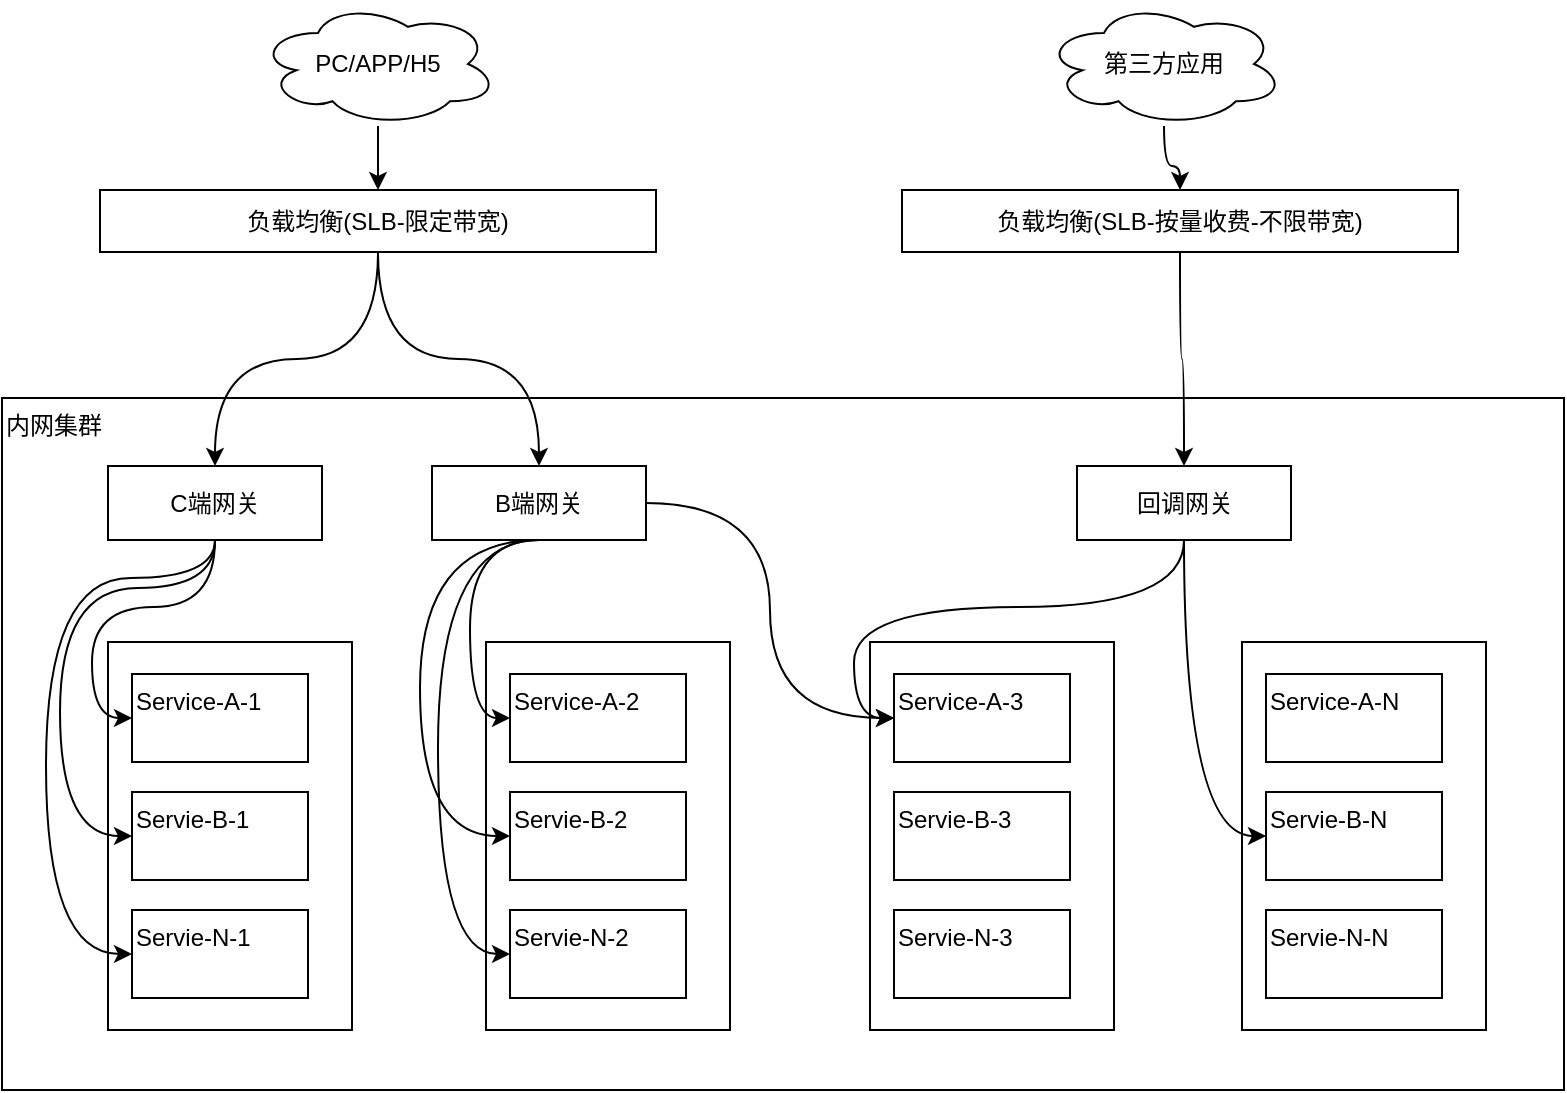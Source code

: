 <mxfile version="14.8.5" type="github">
  <diagram id="ErHu75ElswWQfkoib7nH" name="第 1 页">
    <mxGraphModel dx="865" dy="577" grid="0" gridSize="10" guides="1" tooltips="1" connect="1" arrows="1" fold="1" page="1" pageScale="1" pageWidth="827" pageHeight="1169" math="0" shadow="0">
      <root>
        <mxCell id="0" />
        <mxCell id="1" parent="0" />
        <mxCell id="J02Fz2CLK7PU1R1ziVzv-17" value="内网集群" style="rounded=0;whiteSpace=wrap;html=1;align=left;verticalAlign=top;" vertex="1" parent="1">
          <mxGeometry x="29" y="219" width="781" height="346" as="geometry" />
        </mxCell>
        <mxCell id="J02Fz2CLK7PU1R1ziVzv-14" style="edgeStyle=orthogonalEdgeStyle;curved=1;rounded=0;orthogonalLoop=1;jettySize=auto;html=1;entryX=0.5;entryY=0;entryDx=0;entryDy=0;" edge="1" parent="1" source="J02Fz2CLK7PU1R1ziVzv-1" target="J02Fz2CLK7PU1R1ziVzv-11">
          <mxGeometry relative="1" as="geometry" />
        </mxCell>
        <mxCell id="J02Fz2CLK7PU1R1ziVzv-15" style="edgeStyle=orthogonalEdgeStyle;curved=1;rounded=0;orthogonalLoop=1;jettySize=auto;html=1;" edge="1" parent="1" source="J02Fz2CLK7PU1R1ziVzv-1" target="J02Fz2CLK7PU1R1ziVzv-12">
          <mxGeometry relative="1" as="geometry" />
        </mxCell>
        <mxCell id="J02Fz2CLK7PU1R1ziVzv-1" value="负载均衡(SLB-限定带宽)" style="rounded=0;whiteSpace=wrap;html=1;" vertex="1" parent="1">
          <mxGeometry x="78" y="115" width="278" height="31" as="geometry" />
        </mxCell>
        <mxCell id="J02Fz2CLK7PU1R1ziVzv-9" style="edgeStyle=orthogonalEdgeStyle;rounded=0;orthogonalLoop=1;jettySize=auto;html=1;curved=1;" edge="1" parent="1" source="J02Fz2CLK7PU1R1ziVzv-2" target="J02Fz2CLK7PU1R1ziVzv-1">
          <mxGeometry relative="1" as="geometry" />
        </mxCell>
        <mxCell id="J02Fz2CLK7PU1R1ziVzv-2" value="PC/APP/H5" style="ellipse;shape=cloud;whiteSpace=wrap;html=1;" vertex="1" parent="1">
          <mxGeometry x="157" y="21" width="120" height="62" as="geometry" />
        </mxCell>
        <mxCell id="J02Fz2CLK7PU1R1ziVzv-10" style="edgeStyle=orthogonalEdgeStyle;curved=1;rounded=0;orthogonalLoop=1;jettySize=auto;html=1;entryX=0.5;entryY=0;entryDx=0;entryDy=0;" edge="1" parent="1" source="J02Fz2CLK7PU1R1ziVzv-7" target="J02Fz2CLK7PU1R1ziVzv-8">
          <mxGeometry relative="1" as="geometry" />
        </mxCell>
        <mxCell id="J02Fz2CLK7PU1R1ziVzv-7" value="第三方应用" style="ellipse;shape=cloud;whiteSpace=wrap;html=1;" vertex="1" parent="1">
          <mxGeometry x="550" y="21" width="120" height="62" as="geometry" />
        </mxCell>
        <mxCell id="J02Fz2CLK7PU1R1ziVzv-16" style="edgeStyle=orthogonalEdgeStyle;curved=1;rounded=0;orthogonalLoop=1;jettySize=auto;html=1;entryX=0.5;entryY=0;entryDx=0;entryDy=0;" edge="1" parent="1" source="J02Fz2CLK7PU1R1ziVzv-8" target="J02Fz2CLK7PU1R1ziVzv-13">
          <mxGeometry relative="1" as="geometry" />
        </mxCell>
        <mxCell id="J02Fz2CLK7PU1R1ziVzv-8" value="负载均衡(SLB-按量收费-不限带宽)" style="rounded=0;whiteSpace=wrap;html=1;" vertex="1" parent="1">
          <mxGeometry x="479" y="115" width="278" height="31" as="geometry" />
        </mxCell>
        <mxCell id="J02Fz2CLK7PU1R1ziVzv-11" value="C端网关" style="rounded=0;whiteSpace=wrap;html=1;" vertex="1" parent="1">
          <mxGeometry x="82" y="253" width="107" height="37" as="geometry" />
        </mxCell>
        <mxCell id="J02Fz2CLK7PU1R1ziVzv-12" value="B端网关" style="rounded=0;whiteSpace=wrap;html=1;" vertex="1" parent="1">
          <mxGeometry x="244" y="253" width="107" height="37" as="geometry" />
        </mxCell>
        <mxCell id="J02Fz2CLK7PU1R1ziVzv-13" value="回调网关" style="rounded=0;whiteSpace=wrap;html=1;" vertex="1" parent="1">
          <mxGeometry x="566.5" y="253" width="107" height="37" as="geometry" />
        </mxCell>
        <mxCell id="J02Fz2CLK7PU1R1ziVzv-18" value="" style="rounded=0;whiteSpace=wrap;html=1;align=left;verticalAlign=top;" vertex="1" parent="1">
          <mxGeometry x="82" y="341" width="122" height="194" as="geometry" />
        </mxCell>
        <mxCell id="J02Fz2CLK7PU1R1ziVzv-19" value="Service-A-1" style="rounded=0;whiteSpace=wrap;html=1;align=left;verticalAlign=top;" vertex="1" parent="1">
          <mxGeometry x="94" y="357" width="88" height="44" as="geometry" />
        </mxCell>
        <mxCell id="J02Fz2CLK7PU1R1ziVzv-20" value="Servie-B-1" style="rounded=0;whiteSpace=wrap;html=1;align=left;verticalAlign=top;" vertex="1" parent="1">
          <mxGeometry x="94" y="416" width="88" height="44" as="geometry" />
        </mxCell>
        <mxCell id="J02Fz2CLK7PU1R1ziVzv-21" value="Servie-N-1" style="rounded=0;whiteSpace=wrap;html=1;align=left;verticalAlign=top;" vertex="1" parent="1">
          <mxGeometry x="94" y="475" width="88" height="44" as="geometry" />
        </mxCell>
        <mxCell id="J02Fz2CLK7PU1R1ziVzv-23" value="" style="rounded=0;whiteSpace=wrap;html=1;align=left;verticalAlign=top;" vertex="1" parent="1">
          <mxGeometry x="271" y="341" width="122" height="194" as="geometry" />
        </mxCell>
        <mxCell id="J02Fz2CLK7PU1R1ziVzv-24" value="Service-A-2" style="rounded=0;whiteSpace=wrap;html=1;align=left;verticalAlign=top;" vertex="1" parent="1">
          <mxGeometry x="283" y="357" width="88" height="44" as="geometry" />
        </mxCell>
        <mxCell id="J02Fz2CLK7PU1R1ziVzv-25" value="Servie-B-2" style="rounded=0;whiteSpace=wrap;html=1;align=left;verticalAlign=top;" vertex="1" parent="1">
          <mxGeometry x="283" y="416" width="88" height="44" as="geometry" />
        </mxCell>
        <mxCell id="J02Fz2CLK7PU1R1ziVzv-26" value="Servie-N-2" style="rounded=0;whiteSpace=wrap;html=1;align=left;verticalAlign=top;" vertex="1" parent="1">
          <mxGeometry x="283" y="475" width="88" height="44" as="geometry" />
        </mxCell>
        <mxCell id="J02Fz2CLK7PU1R1ziVzv-27" value="" style="rounded=0;whiteSpace=wrap;html=1;align=left;verticalAlign=top;" vertex="1" parent="1">
          <mxGeometry x="463" y="341" width="122" height="194" as="geometry" />
        </mxCell>
        <mxCell id="J02Fz2CLK7PU1R1ziVzv-28" value="Service-A-3" style="rounded=0;whiteSpace=wrap;html=1;align=left;verticalAlign=top;" vertex="1" parent="1">
          <mxGeometry x="475" y="357" width="88" height="44" as="geometry" />
        </mxCell>
        <mxCell id="J02Fz2CLK7PU1R1ziVzv-29" value="Servie-B-3" style="rounded=0;whiteSpace=wrap;html=1;align=left;verticalAlign=top;" vertex="1" parent="1">
          <mxGeometry x="475" y="416" width="88" height="44" as="geometry" />
        </mxCell>
        <mxCell id="J02Fz2CLK7PU1R1ziVzv-30" value="Servie-N-3" style="rounded=0;whiteSpace=wrap;html=1;align=left;verticalAlign=top;" vertex="1" parent="1">
          <mxGeometry x="475" y="475" width="88" height="44" as="geometry" />
        </mxCell>
        <mxCell id="J02Fz2CLK7PU1R1ziVzv-31" value="" style="rounded=0;whiteSpace=wrap;html=1;align=left;verticalAlign=top;" vertex="1" parent="1">
          <mxGeometry x="649" y="341" width="122" height="194" as="geometry" />
        </mxCell>
        <mxCell id="J02Fz2CLK7PU1R1ziVzv-32" value="Service-A-N" style="rounded=0;whiteSpace=wrap;html=1;align=left;verticalAlign=top;" vertex="1" parent="1">
          <mxGeometry x="661" y="357" width="88" height="44" as="geometry" />
        </mxCell>
        <mxCell id="J02Fz2CLK7PU1R1ziVzv-33" value="Servie-B-N" style="rounded=0;whiteSpace=wrap;html=1;align=left;verticalAlign=top;" vertex="1" parent="1">
          <mxGeometry x="661" y="416" width="88" height="44" as="geometry" />
        </mxCell>
        <mxCell id="J02Fz2CLK7PU1R1ziVzv-34" value="Servie-N-N" style="rounded=0;whiteSpace=wrap;html=1;align=left;verticalAlign=top;" vertex="1" parent="1">
          <mxGeometry x="661" y="475" width="88" height="44" as="geometry" />
        </mxCell>
        <mxCell id="J02Fz2CLK7PU1R1ziVzv-36" style="edgeStyle=orthogonalEdgeStyle;curved=1;rounded=0;orthogonalLoop=1;jettySize=auto;html=1;entryX=0;entryY=0.5;entryDx=0;entryDy=0;exitX=0.5;exitY=1;exitDx=0;exitDy=0;" edge="1" parent="1" source="J02Fz2CLK7PU1R1ziVzv-11" target="J02Fz2CLK7PU1R1ziVzv-20">
          <mxGeometry relative="1" as="geometry">
            <Array as="points">
              <mxPoint x="136" y="314" />
              <mxPoint x="58" y="314" />
              <mxPoint x="58" y="438" />
            </Array>
          </mxGeometry>
        </mxCell>
        <mxCell id="J02Fz2CLK7PU1R1ziVzv-37" style="edgeStyle=orthogonalEdgeStyle;curved=1;rounded=0;orthogonalLoop=1;jettySize=auto;html=1;entryX=0;entryY=0.5;entryDx=0;entryDy=0;exitX=0.5;exitY=1;exitDx=0;exitDy=0;" edge="1" parent="1" source="J02Fz2CLK7PU1R1ziVzv-11" target="J02Fz2CLK7PU1R1ziVzv-21">
          <mxGeometry relative="1" as="geometry">
            <Array as="points">
              <mxPoint x="136" y="309" />
              <mxPoint x="51" y="309" />
              <mxPoint x="51" y="497" />
            </Array>
          </mxGeometry>
        </mxCell>
        <mxCell id="J02Fz2CLK7PU1R1ziVzv-35" style="edgeStyle=orthogonalEdgeStyle;curved=1;rounded=0;orthogonalLoop=1;jettySize=auto;html=1;entryX=0;entryY=0.5;entryDx=0;entryDy=0;" edge="1" parent="1" source="J02Fz2CLK7PU1R1ziVzv-11" target="J02Fz2CLK7PU1R1ziVzv-19">
          <mxGeometry relative="1" as="geometry" />
        </mxCell>
        <mxCell id="J02Fz2CLK7PU1R1ziVzv-38" style="edgeStyle=orthogonalEdgeStyle;curved=1;rounded=0;orthogonalLoop=1;jettySize=auto;html=1;entryX=0;entryY=0.5;entryDx=0;entryDy=0;exitX=0.5;exitY=1;exitDx=0;exitDy=0;" edge="1" parent="1" source="J02Fz2CLK7PU1R1ziVzv-12" target="J02Fz2CLK7PU1R1ziVzv-24">
          <mxGeometry relative="1" as="geometry">
            <Array as="points">
              <mxPoint x="263" y="290" />
              <mxPoint x="263" y="379" />
            </Array>
          </mxGeometry>
        </mxCell>
        <mxCell id="J02Fz2CLK7PU1R1ziVzv-39" style="edgeStyle=orthogonalEdgeStyle;curved=1;rounded=0;orthogonalLoop=1;jettySize=auto;html=1;entryX=0;entryY=0.5;entryDx=0;entryDy=0;exitX=0.5;exitY=1;exitDx=0;exitDy=0;" edge="1" parent="1" source="J02Fz2CLK7PU1R1ziVzv-12" target="J02Fz2CLK7PU1R1ziVzv-25">
          <mxGeometry relative="1" as="geometry">
            <Array as="points">
              <mxPoint x="238" y="290" />
              <mxPoint x="238" y="438" />
            </Array>
          </mxGeometry>
        </mxCell>
        <mxCell id="J02Fz2CLK7PU1R1ziVzv-40" style="edgeStyle=orthogonalEdgeStyle;curved=1;rounded=0;orthogonalLoop=1;jettySize=auto;html=1;entryX=0;entryY=0.5;entryDx=0;entryDy=0;exitX=0.5;exitY=1;exitDx=0;exitDy=0;" edge="1" parent="1" source="J02Fz2CLK7PU1R1ziVzv-12" target="J02Fz2CLK7PU1R1ziVzv-26">
          <mxGeometry relative="1" as="geometry">
            <Array as="points">
              <mxPoint x="247" y="290" />
              <mxPoint x="247" y="497" />
            </Array>
          </mxGeometry>
        </mxCell>
        <mxCell id="J02Fz2CLK7PU1R1ziVzv-41" style="edgeStyle=orthogonalEdgeStyle;curved=1;rounded=0;orthogonalLoop=1;jettySize=auto;html=1;entryX=0;entryY=0.5;entryDx=0;entryDy=0;" edge="1" parent="1" source="J02Fz2CLK7PU1R1ziVzv-12" target="J02Fz2CLK7PU1R1ziVzv-28">
          <mxGeometry relative="1" as="geometry" />
        </mxCell>
        <mxCell id="J02Fz2CLK7PU1R1ziVzv-42" style="edgeStyle=orthogonalEdgeStyle;curved=1;rounded=0;orthogonalLoop=1;jettySize=auto;html=1;entryX=0;entryY=0.5;entryDx=0;entryDy=0;exitX=0.5;exitY=1;exitDx=0;exitDy=0;" edge="1" parent="1" source="J02Fz2CLK7PU1R1ziVzv-13" target="J02Fz2CLK7PU1R1ziVzv-28">
          <mxGeometry relative="1" as="geometry" />
        </mxCell>
        <mxCell id="J02Fz2CLK7PU1R1ziVzv-43" style="edgeStyle=orthogonalEdgeStyle;curved=1;rounded=0;orthogonalLoop=1;jettySize=auto;html=1;entryX=0;entryY=0.5;entryDx=0;entryDy=0;" edge="1" parent="1" source="J02Fz2CLK7PU1R1ziVzv-13" target="J02Fz2CLK7PU1R1ziVzv-33">
          <mxGeometry relative="1" as="geometry" />
        </mxCell>
      </root>
    </mxGraphModel>
  </diagram>
</mxfile>
